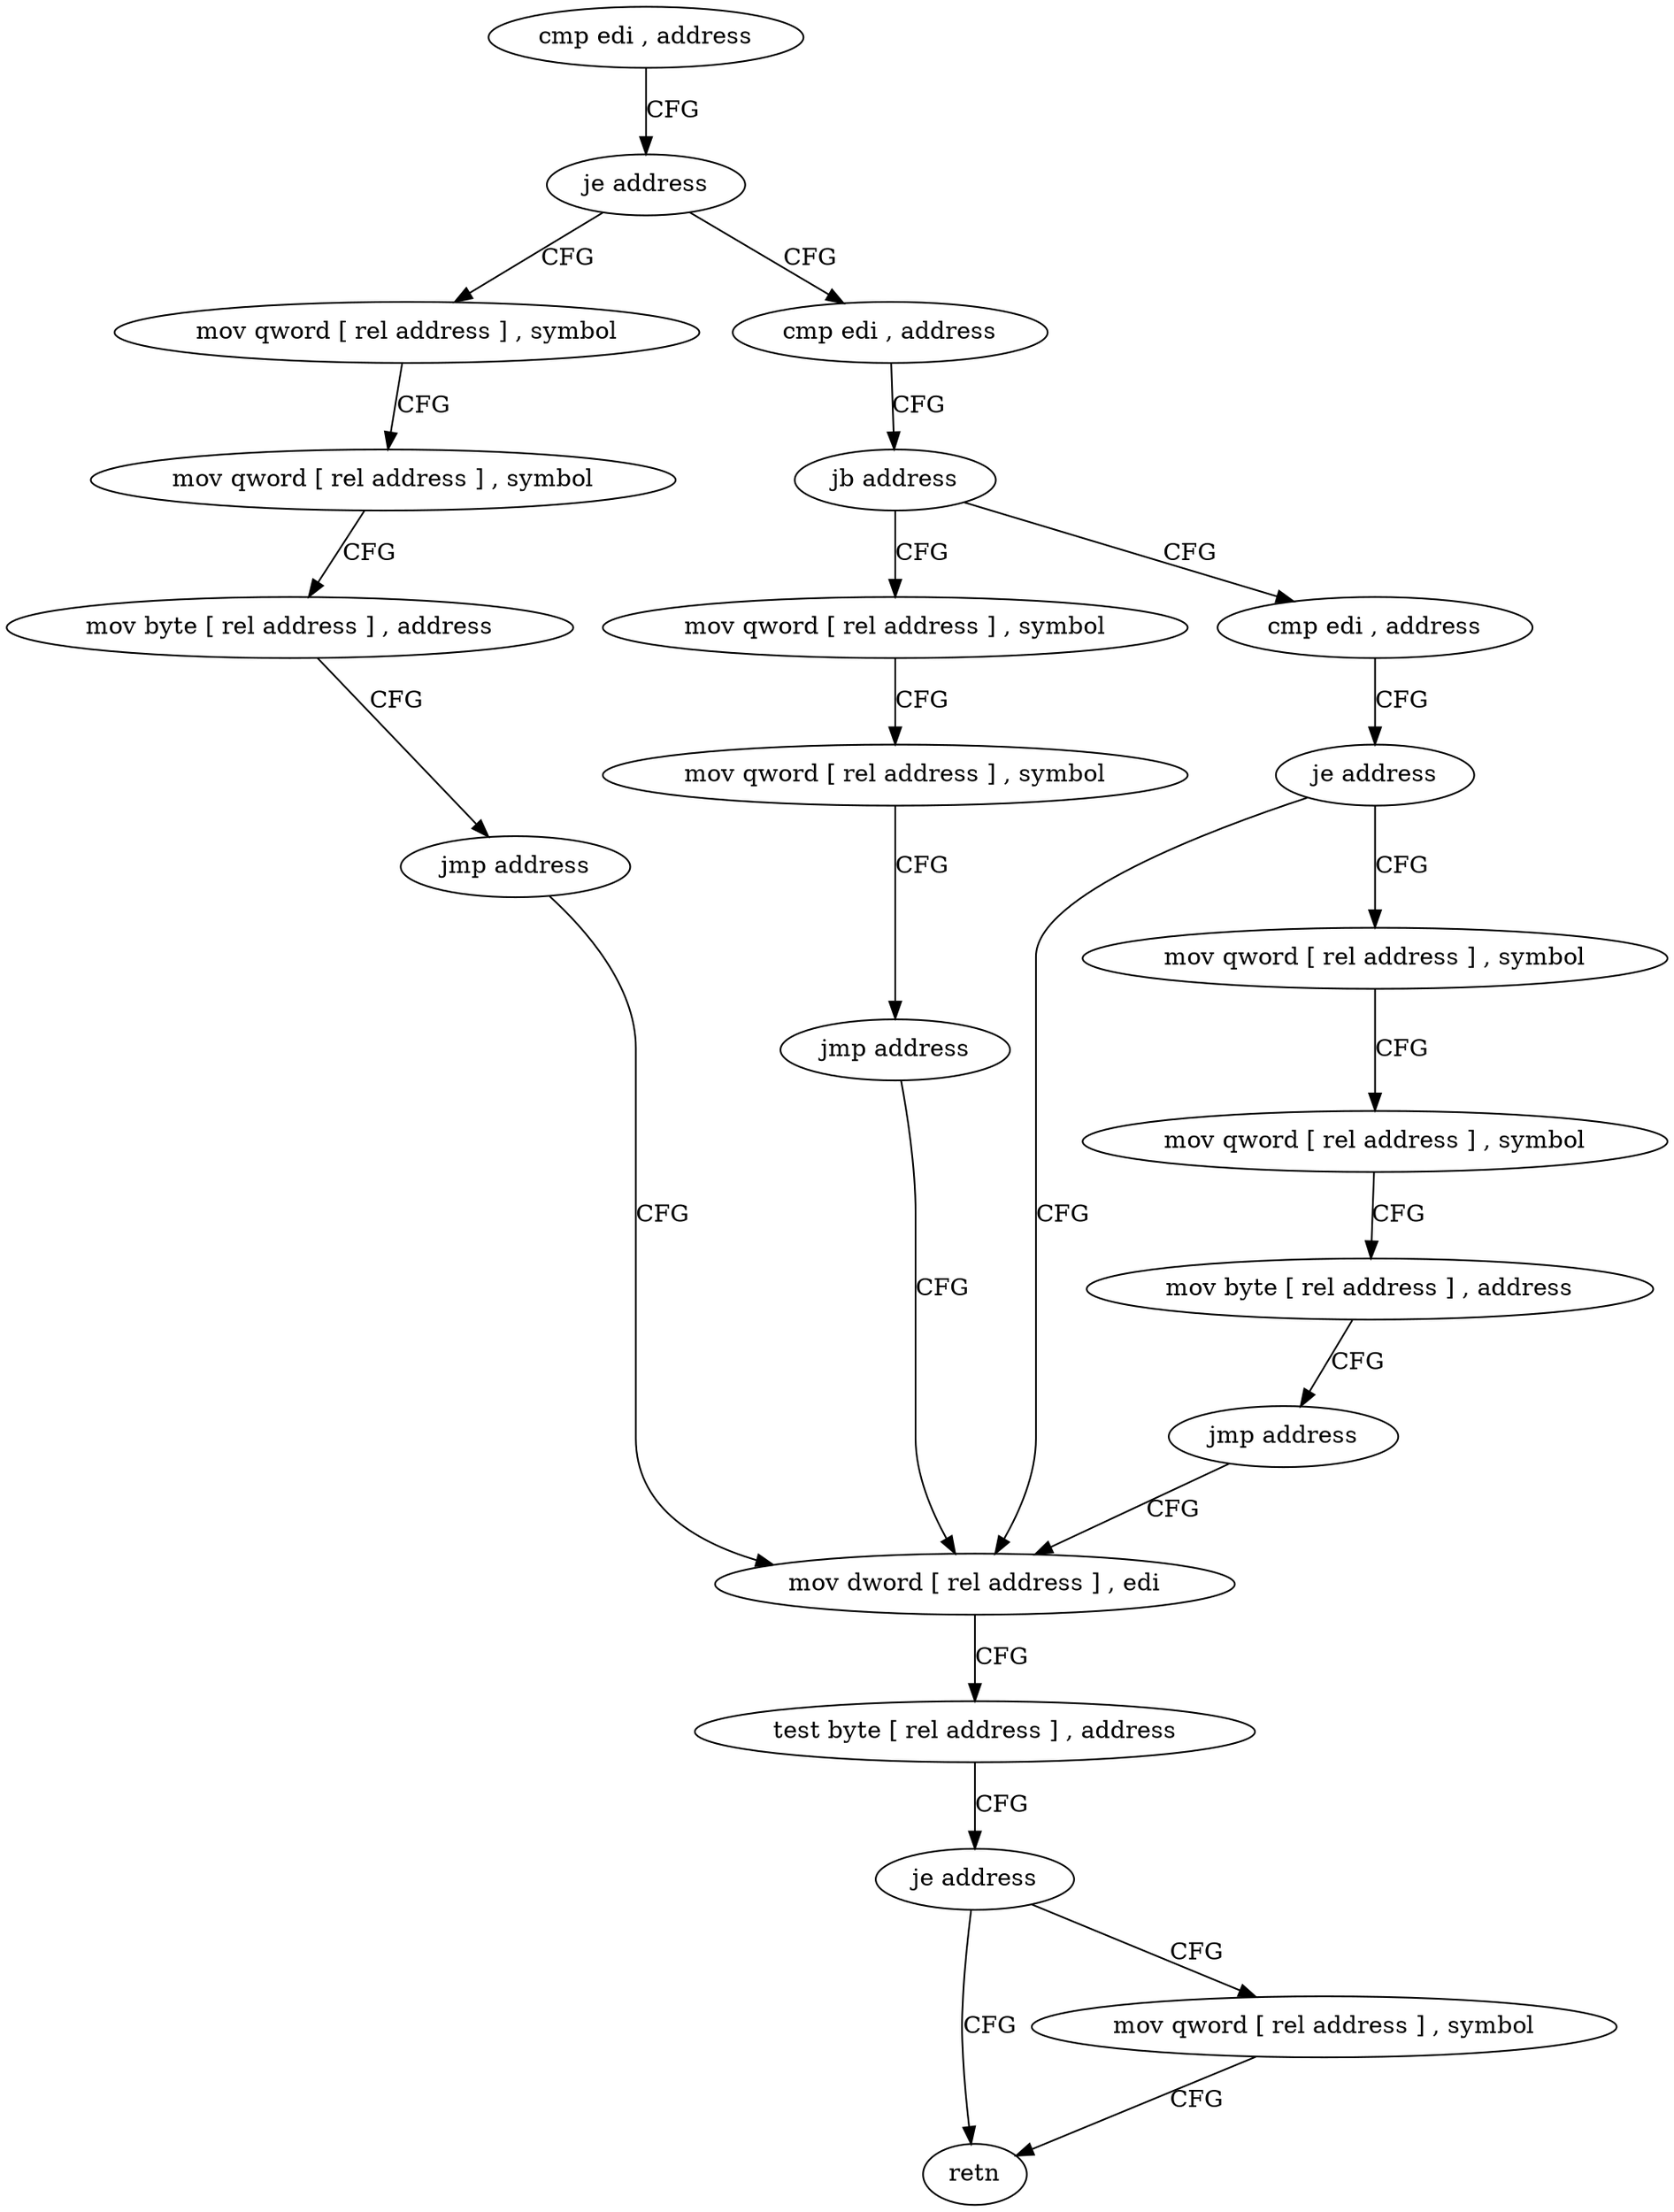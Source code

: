 digraph "func" {
"4254715" [label = "cmp edi , address" ]
"4254718" [label = "je address" ]
"4254758" [label = "mov qword [ rel address ] , symbol" ]
"4254720" [label = "cmp edi , address" ]
"4254769" [label = "mov qword [ rel address ] , symbol" ]
"4254780" [label = "mov byte [ rel address ] , address" ]
"4254787" [label = "jmp address" ]
"4254730" [label = "mov dword [ rel address ] , edi" ]
"4254723" [label = "jb address" ]
"4254789" [label = "mov qword [ rel address ] , symbol" ]
"4254725" [label = "cmp edi , address" ]
"4254736" [label = "test byte [ rel address ] , address" ]
"4254743" [label = "je address" ]
"4254756" [label = "retn" ]
"4254745" [label = "mov qword [ rel address ] , symbol" ]
"4254800" [label = "mov qword [ rel address ] , symbol" ]
"4254811" [label = "jmp address" ]
"4254728" [label = "je address" ]
"4254813" [label = "mov qword [ rel address ] , symbol" ]
"4254824" [label = "mov qword [ rel address ] , symbol" ]
"4254835" [label = "mov byte [ rel address ] , address" ]
"4254842" [label = "jmp address" ]
"4254715" -> "4254718" [ label = "CFG" ]
"4254718" -> "4254758" [ label = "CFG" ]
"4254718" -> "4254720" [ label = "CFG" ]
"4254758" -> "4254769" [ label = "CFG" ]
"4254720" -> "4254723" [ label = "CFG" ]
"4254769" -> "4254780" [ label = "CFG" ]
"4254780" -> "4254787" [ label = "CFG" ]
"4254787" -> "4254730" [ label = "CFG" ]
"4254730" -> "4254736" [ label = "CFG" ]
"4254723" -> "4254789" [ label = "CFG" ]
"4254723" -> "4254725" [ label = "CFG" ]
"4254789" -> "4254800" [ label = "CFG" ]
"4254725" -> "4254728" [ label = "CFG" ]
"4254736" -> "4254743" [ label = "CFG" ]
"4254743" -> "4254756" [ label = "CFG" ]
"4254743" -> "4254745" [ label = "CFG" ]
"4254745" -> "4254756" [ label = "CFG" ]
"4254800" -> "4254811" [ label = "CFG" ]
"4254811" -> "4254730" [ label = "CFG" ]
"4254728" -> "4254813" [ label = "CFG" ]
"4254728" -> "4254730" [ label = "CFG" ]
"4254813" -> "4254824" [ label = "CFG" ]
"4254824" -> "4254835" [ label = "CFG" ]
"4254835" -> "4254842" [ label = "CFG" ]
"4254842" -> "4254730" [ label = "CFG" ]
}

